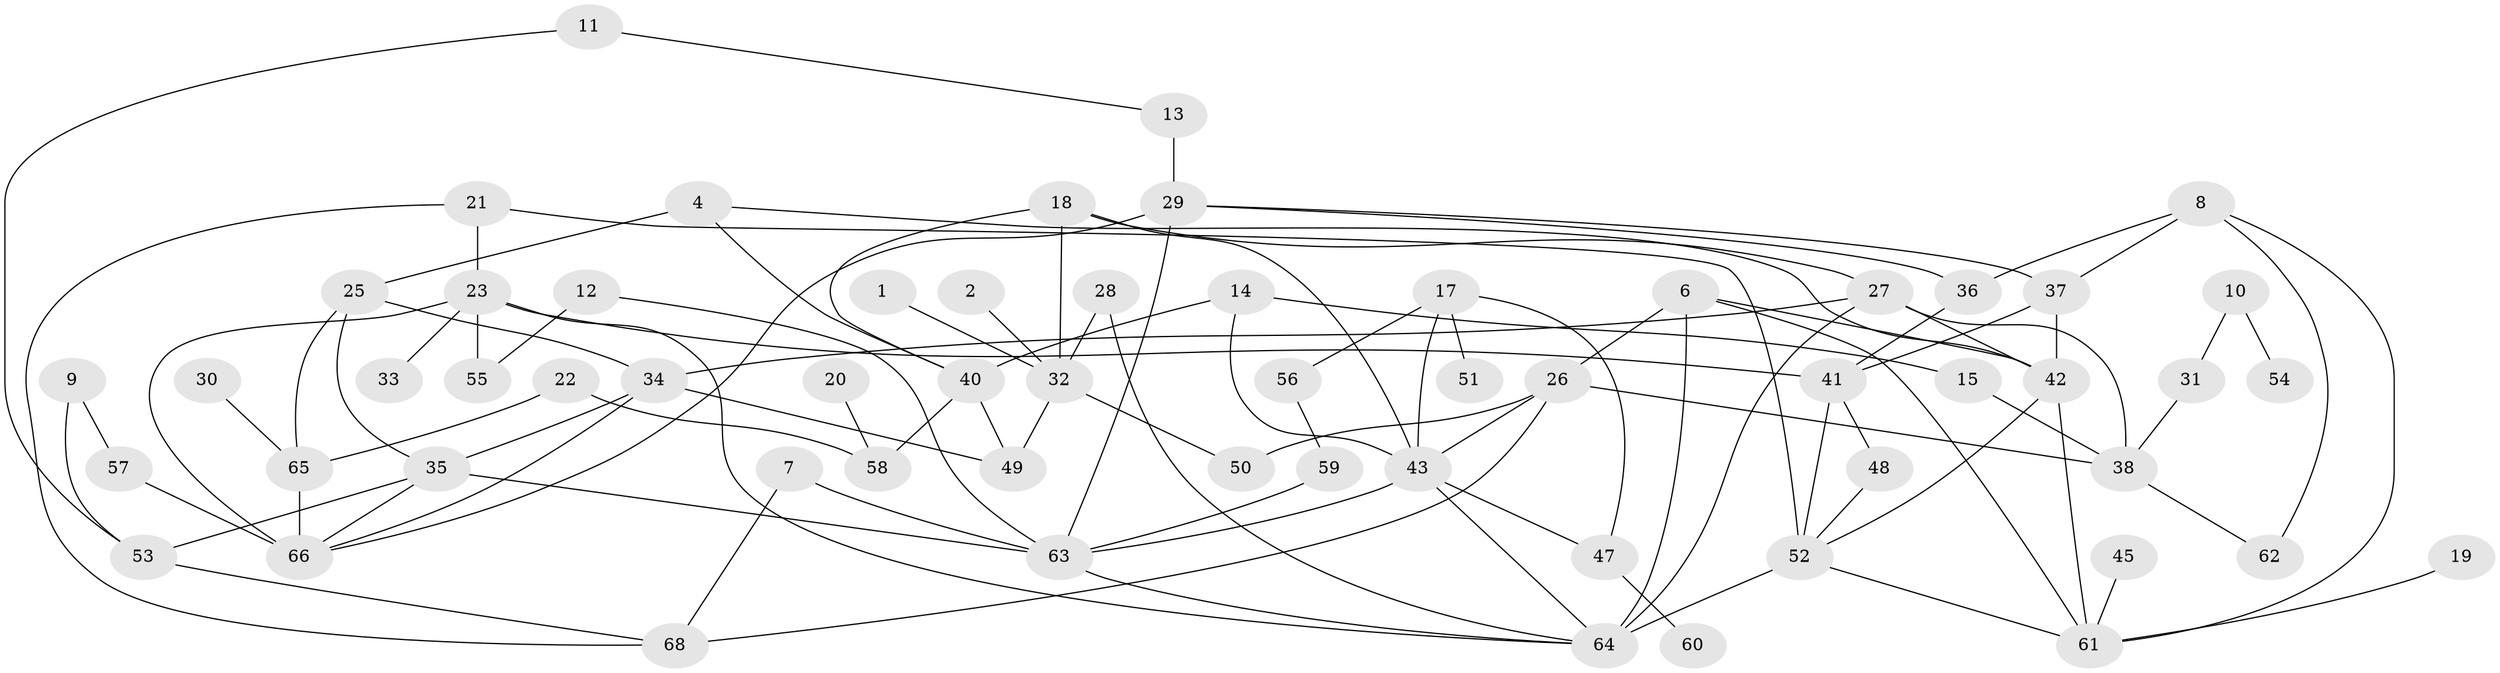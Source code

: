 // original degree distribution, {1: 0.19852941176470587, 3: 0.2867647058823529, 2: 0.22058823529411764, 4: 0.11764705882352941, 0: 0.058823529411764705, 5: 0.08088235294117647, 6: 0.029411764705882353, 7: 0.007352941176470588}
// Generated by graph-tools (version 1.1) at 2025/35/03/04/25 23:35:48]
// undirected, 60 vertices, 99 edges
graph export_dot {
  node [color=gray90,style=filled];
  1;
  2;
  4;
  6;
  7;
  8;
  9;
  10;
  11;
  12;
  13;
  14;
  15;
  17;
  18;
  19;
  20;
  21;
  22;
  23;
  25;
  26;
  27;
  28;
  29;
  30;
  31;
  32;
  33;
  34;
  35;
  36;
  37;
  38;
  40;
  41;
  42;
  43;
  45;
  47;
  48;
  49;
  50;
  51;
  52;
  53;
  54;
  55;
  56;
  57;
  58;
  59;
  60;
  61;
  62;
  63;
  64;
  65;
  66;
  68;
  1 -- 32 [weight=1.0];
  2 -- 32 [weight=1.0];
  4 -- 25 [weight=1.0];
  4 -- 40 [weight=1.0];
  4 -- 42 [weight=1.0];
  6 -- 26 [weight=1.0];
  6 -- 42 [weight=1.0];
  6 -- 61 [weight=1.0];
  6 -- 64 [weight=1.0];
  7 -- 63 [weight=1.0];
  7 -- 68 [weight=1.0];
  8 -- 36 [weight=1.0];
  8 -- 37 [weight=1.0];
  8 -- 61 [weight=1.0];
  8 -- 62 [weight=1.0];
  9 -- 53 [weight=1.0];
  9 -- 57 [weight=1.0];
  10 -- 31 [weight=1.0];
  10 -- 54 [weight=1.0];
  11 -- 13 [weight=1.0];
  11 -- 53 [weight=1.0];
  12 -- 55 [weight=1.0];
  12 -- 63 [weight=1.0];
  13 -- 29 [weight=2.0];
  14 -- 15 [weight=1.0];
  14 -- 40 [weight=1.0];
  14 -- 43 [weight=1.0];
  15 -- 38 [weight=1.0];
  17 -- 43 [weight=1.0];
  17 -- 47 [weight=1.0];
  17 -- 51 [weight=1.0];
  17 -- 56 [weight=1.0];
  18 -- 27 [weight=1.0];
  18 -- 32 [weight=1.0];
  18 -- 40 [weight=1.0];
  18 -- 43 [weight=1.0];
  19 -- 61 [weight=1.0];
  20 -- 58 [weight=1.0];
  21 -- 23 [weight=1.0];
  21 -- 52 [weight=1.0];
  21 -- 68 [weight=1.0];
  22 -- 58 [weight=1.0];
  22 -- 65 [weight=1.0];
  23 -- 33 [weight=1.0];
  23 -- 41 [weight=1.0];
  23 -- 55 [weight=1.0];
  23 -- 64 [weight=1.0];
  23 -- 66 [weight=1.0];
  25 -- 34 [weight=1.0];
  25 -- 35 [weight=1.0];
  25 -- 65 [weight=1.0];
  26 -- 38 [weight=1.0];
  26 -- 43 [weight=1.0];
  26 -- 50 [weight=1.0];
  26 -- 68 [weight=2.0];
  27 -- 34 [weight=1.0];
  27 -- 38 [weight=1.0];
  27 -- 42 [weight=1.0];
  27 -- 64 [weight=1.0];
  28 -- 32 [weight=2.0];
  28 -- 64 [weight=1.0];
  29 -- 36 [weight=1.0];
  29 -- 37 [weight=1.0];
  29 -- 63 [weight=1.0];
  29 -- 66 [weight=1.0];
  30 -- 65 [weight=1.0];
  31 -- 38 [weight=1.0];
  32 -- 49 [weight=1.0];
  32 -- 50 [weight=1.0];
  34 -- 35 [weight=2.0];
  34 -- 49 [weight=1.0];
  34 -- 66 [weight=1.0];
  35 -- 53 [weight=1.0];
  35 -- 63 [weight=1.0];
  35 -- 66 [weight=1.0];
  36 -- 41 [weight=1.0];
  37 -- 41 [weight=1.0];
  37 -- 42 [weight=1.0];
  38 -- 62 [weight=1.0];
  40 -- 49 [weight=1.0];
  40 -- 58 [weight=1.0];
  41 -- 48 [weight=1.0];
  41 -- 52 [weight=1.0];
  42 -- 52 [weight=1.0];
  42 -- 61 [weight=1.0];
  43 -- 47 [weight=1.0];
  43 -- 63 [weight=1.0];
  43 -- 64 [weight=1.0];
  45 -- 61 [weight=1.0];
  47 -- 60 [weight=1.0];
  48 -- 52 [weight=1.0];
  52 -- 61 [weight=1.0];
  52 -- 64 [weight=3.0];
  53 -- 68 [weight=1.0];
  56 -- 59 [weight=1.0];
  57 -- 66 [weight=1.0];
  59 -- 63 [weight=1.0];
  63 -- 64 [weight=1.0];
  65 -- 66 [weight=2.0];
}
